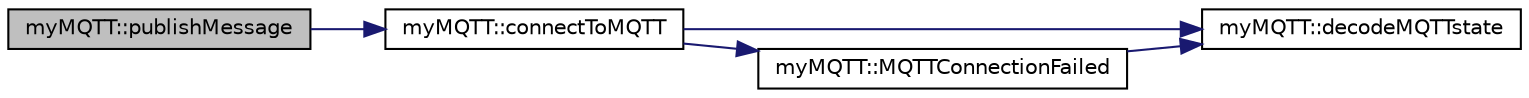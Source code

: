 digraph "myMQTT::publishMessage"
{
 // LATEX_PDF_SIZE
  edge [fontname="Helvetica",fontsize="10",labelfontname="Helvetica",labelfontsize="10"];
  node [fontname="Helvetica",fontsize="10",shape=record];
  rankdir="LR";
  Node51 [label="myMQTT::publishMessage",height=0.2,width=0.4,color="black", fillcolor="grey75", style="filled", fontcolor="black",tooltip="handles outgoing MQTT messages to Server"];
  Node51 -> Node52 [color="midnightblue",fontsize="10",style="solid",fontname="Helvetica"];
  Node52 [label="myMQTT::connectToMQTT",height=0.2,width=0.4,color="black", fillcolor="white", style="filled",URL="$classmy_m_q_t_t.html#a6d495c08a06513954b95d961f0595959",tooltip="Connects to the MQTT-server."];
  Node52 -> Node53 [color="midnightblue",fontsize="10",style="solid",fontname="Helvetica"];
  Node53 [label="myMQTT::decodeMQTTstate",height=0.2,width=0.4,color="black", fillcolor="white", style="filled",URL="$classmy_m_q_t_t.html#ae4372969b093a2487479005ccb398cbc",tooltip="Decodes the Error Values from MQTT state() and returns a description."];
  Node52 -> Node54 [color="midnightblue",fontsize="10",style="solid",fontname="Helvetica"];
  Node54 [label="myMQTT::MQTTConnectionFailed",height=0.2,width=0.4,color="black", fillcolor="white", style="filled",URL="$classmy_m_q_t_t.html#a260a10a835dc83e7268bc901c5a45a00",tooltip="Writes Error-Message about MQTT connection."];
  Node54 -> Node53 [color="midnightblue",fontsize="10",style="solid",fontname="Helvetica"];
}

